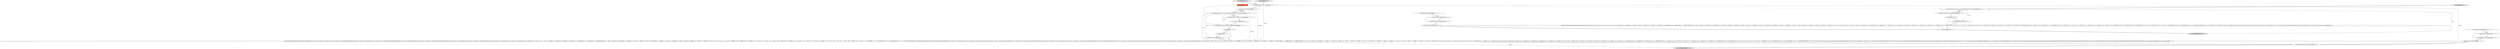digraph {
10 [style = filled, label = "RecognitionException re@@@178@@@['1', '1', '0']", fillcolor = white, shape = diamond image = "AAA0AAABBB1BBB"];
15 [style = filled, label = "{unrollRecursionContexts(_parentctx)}@@@183@@@['1', '1', '0']", fillcolor = white, shape = ellipse image = "AAA0AAABBB1BBB"];
21 [style = filled, label = "enterOuterAlt(_localctx,1)@@@7@@@['0', '0', '1']", fillcolor = white, shape = ellipse image = "AAA0AAABBB3BBB"];
26 [style = filled, label = "return _localctx@@@57@@@['0', '0', '1']", fillcolor = lightgray, shape = ellipse image = "AAA0AAABBB3BBB"];
3 [style = filled, label = "int _startState = 68@@@7@@@['1', '1', '0']", fillcolor = white, shape = ellipse image = "AAA0AAABBB1BBB"];
28 [style = filled, label = "functionTemplate['0', '0', '1']", fillcolor = lightgray, shape = diamond image = "AAA0AAABBB3BBB"];
7 [style = filled, label = "ParserRuleContext _parentctx = _ctx@@@3@@@['1', '1', '0']", fillcolor = white, shape = ellipse image = "AAA0AAABBB1BBB"];
22 [style = filled, label = "RecognitionException re@@@49@@@['0', '0', '1']", fillcolor = white, shape = diamond image = "AAA0AAABBB3BBB"];
19 [style = filled, label = "int _la@@@5@@@['0', '0', '1']", fillcolor = white, shape = ellipse image = "AAA0AAABBB3BBB"];
14 [style = filled, label = "PrimaryExpressionContext _prevctx = _localctx@@@6@@@['1', '1', '0']", fillcolor = white, shape = ellipse image = "AAA0AAABBB1BBB"];
18 [style = filled, label = "primaryExpression['0', '1', '0']", fillcolor = lightgray, shape = diamond image = "AAA0AAABBB2BBB"];
5 [style = filled, label = "PrimaryExpressionContext _localctx = new PrimaryExpressionContext(_ctx,_parentState)@@@5@@@['1', '1', '0']", fillcolor = white, shape = ellipse image = "AAA0AAABBB1BBB"];
6 [style = filled, label = "_localctx.exception = re@@@179@@@['1', '1', '0']", fillcolor = white, shape = ellipse image = "AAA0AAABBB1BBB"];
17 [style = filled, label = "_errHandler.recover(this,re)@@@181@@@['1', '1', '0']", fillcolor = white, shape = ellipse image = "AAA0AAABBB1BBB"];
13 [style = filled, label = "return _localctx@@@186@@@['1', '1', '0']", fillcolor = lightgray, shape = ellipse image = "AAA0AAABBB1BBB"];
2 [style = filled, label = "int _p@@@2@@@['1', '1', '0']", fillcolor = tomato, shape = box image = "AAA0AAABBB1BBB"];
12 [style = filled, label = "enterOuterAlt(_localctx,1)@@@12@@@['1', '1', '0']", fillcolor = white, shape = ellipse image = "AAA0AAABBB1BBB"];
23 [style = filled, label = "_errHandler.recover(this,re)@@@52@@@['0', '0', '1']", fillcolor = white, shape = ellipse image = "AAA0AAABBB3BBB"];
29 [style = filled, label = "enterRule(_localctx,84,RULE_functionTemplate)@@@4@@@['0', '0', '1']", fillcolor = white, shape = ellipse image = "AAA0AAABBB3BBB"];
11 [style = filled, label = "int _parentState = getState()@@@4@@@['1', '1', '0']", fillcolor = white, shape = ellipse image = "AAA0AAABBB1BBB"];
30 [style = filled, label = "_localctx.exception = re@@@50@@@['0', '0', '1']", fillcolor = white, shape = ellipse image = "AAA0AAABBB3BBB"];
16 [style = filled, label = "int _alt@@@11@@@['1', '1', '0']", fillcolor = white, shape = ellipse image = "AAA0AAABBB1BBB"];
27 [style = filled, label = "FunctionTemplateContext _localctx = new FunctionTemplateContext(_ctx,getState())@@@3@@@['0', '0', '1']", fillcolor = white, shape = ellipse image = "AAA0AAABBB3BBB"];
9 [style = filled, label = "{setState(660)_errHandler.sync(this)switch (getInterpreter().adaptivePredict(_input,90,_ctx)) {case 1:{_localctx = new CastContext(_localctx)_ctx = _localctx_prevctx = _localctxsetState(625)castExpression()}breakcase 2:{_localctx = new ExtractContext(_localctx)_ctx = _localctx_prevctx = _localctxsetState(626)extractExpression()}breakcase 3:{_localctx = new CurrentDateTimeFunctionContext(_localctx)_ctx = _localctx_prevctx = _localctxsetState(627)builtinDateTimeFunction()}breakcase 4:{_localctx = new ConstantDefaultContext(_localctx)_ctx = _localctx_prevctx = _localctxsetState(628)constant()}breakcase 5:{_localctx = new StarContext(_localctx)_ctx = _localctx_prevctx = _localctxsetState(632)_la = _input.LA(1)if ((((_la) & ~0x3f) == 0 && ((1L << _la) & ((1L << ANALYZE) | (1L << ANALYZED) | (1L << CATALOGS) | (1L << COLUMNS) | (1L << CURRENT_DATE) | (1L << CURRENT_TIME) | (1L << CURRENT_TIMESTAMP) | (1L << DAY) | (1L << DEBUG) | (1L << EXECUTABLE) | (1L << EXPLAIN) | (1L << FIRST) | (1L << FORMAT) | (1L << FULL) | (1L << FUNCTIONS) | (1L << GRAPHVIZ) | (1L << HOUR) | (1L << INTERVAL) | (1L << LAST) | (1L << LIMIT) | (1L << MAPPED) | (1L << MINUTE) | (1L << MONTH))) != 0) || ((((_la - 70)) & ~0x3f) == 0 && ((1L << (_la - 70)) & ((1L << (OPTIMIZED - 70)) | (1L << (PARSED - 70)) | (1L << (PHYSICAL - 70)) | (1L << (PIVOT - 70)) | (1L << (PLAN - 70)) | (1L << (RLIKE - 70)) | (1L << (QUERY - 70)) | (1L << (SCHEMAS - 70)) | (1L << (SECOND - 70)) | (1L << (SHOW - 70)) | (1L << (SYS - 70)) | (1L << (TABLES - 70)) | (1L << (TEXT - 70)) | (1L << (TYPE - 70)) | (1L << (TYPES - 70)) | (1L << (VERIFY - 70)) | (1L << (YEAR - 70)) | (1L << (IDENTIFIER - 70)) | (1L << (DIGIT_IDENTIFIER - 70)) | (1L << (QUOTED_IDENTIFIER - 70)))) != 0) || _la == BACKQUOTED_IDENTIFIER) {{setState(629)qualifiedName()setState(630)match(DOT)}}setState(634)match(ASTERISK)}breakcase 6:{_localctx = new FunctionContext(_localctx)_ctx = _localctx_prevctx = _localctxsetState(635)functionExpression()}breakcase 7:{_localctx = new SubqueryExpressionContext(_localctx)_ctx = _localctx_prevctx = _localctxsetState(636)match(T__0)setState(637)query()setState(638)match(T__1)}breakcase 8:{_localctx = new DereferenceContext(_localctx)_ctx = _localctx_prevctx = _localctxsetState(640)qualifiedName()}breakcase 9:{_localctx = new ParenthesizedExpressionContext(_localctx)_ctx = _localctx_prevctx = _localctxsetState(641)match(T__0)setState(642)expression()setState(643)match(T__1)}breakcase 10:{_localctx = new CaseContext(_localctx)_ctx = _localctx_prevctx = _localctxsetState(645)match(CASE)setState(647)_la = _input.LA(1)if ((((_la) & ~0x3f) == 0 && ((1L << _la) & ((1L << T__0) | (1L << ANALYZE) | (1L << ANALYZED) | (1L << CASE) | (1L << CAST) | (1L << CATALOGS) | (1L << COLUMNS) | (1L << CONVERT) | (1L << CURRENT_DATE) | (1L << CURRENT_TIME) | (1L << CURRENT_TIMESTAMP) | (1L << DAY) | (1L << DEBUG) | (1L << EXECUTABLE) | (1L << EXISTS) | (1L << EXPLAIN) | (1L << EXTRACT) | (1L << FALSE) | (1L << FIRST) | (1L << FORMAT) | (1L << FULL) | (1L << FUNCTIONS) | (1L << GRAPHVIZ) | (1L << HOUR) | (1L << INTERVAL) | (1L << LAST) | (1L << LEFT) | (1L << LIMIT) | (1L << MAPPED) | (1L << MATCH) | (1L << MINUTE) | (1L << MONTH))) != 0) || ((((_la - 66)) & ~0x3f) == 0 && ((1L << (_la - 66)) & ((1L << (NOT - 66)) | (1L << (NULL - 66)) | (1L << (OPTIMIZED - 66)) | (1L << (PARSED - 66)) | (1L << (PHYSICAL - 66)) | (1L << (PIVOT - 66)) | (1L << (PLAN - 66)) | (1L << (RIGHT - 66)) | (1L << (RLIKE - 66)) | (1L << (QUERY - 66)) | (1L << (SCHEMAS - 66)) | (1L << (SECOND - 66)) | (1L << (SHOW - 66)) | (1L << (SYS - 66)) | (1L << (TABLES - 66)) | (1L << (TEXT - 66)) | (1L << (TRUE - 66)) | (1L << (TYPE - 66)) | (1L << (TYPES - 66)) | (1L << (VERIFY - 66)) | (1L << (YEAR - 66)) | (1L << (FUNCTION_ESC - 66)) | (1L << (DATE_ESC - 66)) | (1L << (TIME_ESC - 66)) | (1L << (TIMESTAMP_ESC - 66)) | (1L << (GUID_ESC - 66)) | (1L << (PLUS - 66)) | (1L << (MINUS - 66)) | (1L << (ASTERISK - 66)) | (1L << (PARAM - 66)) | (1L << (STRING - 66)) | (1L << (INTEGER_VALUE - 66)) | (1L << (DECIMAL_VALUE - 66)))) != 0) || ((((_la - 130)) & ~0x3f) == 0 && ((1L << (_la - 130)) & ((1L << (IDENTIFIER - 130)) | (1L << (DIGIT_IDENTIFIER - 130)) | (1L << (QUOTED_IDENTIFIER - 130)) | (1L << (BACKQUOTED_IDENTIFIER - 130)))) != 0)) {{setState(646)((CaseContext)_localctx).operand = booleanExpression(0)}}setState(650)_errHandler.sync(this)_la = _input.LA(1)setState(656)_la = _input.LA(1)if (_la == ELSE) {{setState(654)match(ELSE)setState(655)((CaseContext)_localctx).elseClause = booleanExpression(0)}}setState(658)match(END)}break_ctx.stop = _input.LT(-1)setState(667)_errHandler.sync(this)_alt = getInterpreter().adaptivePredict(_input,91,_ctx)while (_alt != 2 && _alt != org.antlr.v4.runtime.atn.ATN.INVALID_ALT_NUMBER) {if (_alt == 1) {if (_parseListeners != null) triggerExitRuleEvent()_prevctx = _localctx{{_localctx = new CastOperatorExpressionContext(new PrimaryExpressionContext(_parentctx,_parentState))pushNewRecursionContext(_localctx,_startState,RULE_primaryExpression)setState(662)if (!(precpred(_ctx,10))) throw new FailedPredicateException(this,\"precpred(_ctx, 10)\")setState(663)match(CAST_OP)setState(664)dataType()}}}setState(669)_errHandler.sync(this)_alt = getInterpreter().adaptivePredict(_input,91,_ctx)}}@@@13@@@['1', '1', '0']", fillcolor = white, shape = ellipse image = "AAA0AAABBB1BBB"];
1 [style = filled, label = "_errHandler.reportError(this,re)@@@180@@@['1', '1', '0']", fillcolor = white, shape = ellipse image = "AAA0AAABBB1BBB"];
25 [style = filled, label = "{exitRule()}@@@54@@@['0', '0', '1']", fillcolor = white, shape = ellipse image = "AAA0AAABBB3BBB"];
4 [style = filled, label = "primaryExpression['1', '0', '0']", fillcolor = lightgray, shape = diamond image = "AAA0AAABBB1BBB"];
0 [style = filled, label = "enterRecursionRule(_localctx,68,RULE_primaryExpression,_p)@@@8@@@['1', '1', '0']", fillcolor = white, shape = ellipse image = "AAA0AAABBB1BBB"];
24 [style = filled, label = "{setState(722)functionName()setState(723)match(T__0)setState(735)_la = _input.LA(1)if ((((_la) & ~0x3f) == 0 && ((1L << _la) & ((1L << T__0) | (1L << ALL) | (1L << ANALYZE) | (1L << ANALYZED) | (1L << CASE) | (1L << CAST) | (1L << CATALOGS) | (1L << COLUMNS) | (1L << CONVERT) | (1L << CURRENT_DATE) | (1L << CURRENT_TIME) | (1L << CURRENT_TIMESTAMP) | (1L << DAY) | (1L << DEBUG) | (1L << DISTINCT) | (1L << EXECUTABLE) | (1L << EXISTS) | (1L << EXPLAIN) | (1L << EXTRACT) | (1L << FALSE) | (1L << FIRST) | (1L << FORMAT) | (1L << FULL) | (1L << FUNCTIONS) | (1L << GRAPHVIZ) | (1L << HOUR) | (1L << INTERVAL) | (1L << LAST) | (1L << LEFT) | (1L << LIMIT) | (1L << MAPPED) | (1L << MATCH) | (1L << MINUTE) | (1L << MONTH))) != 0) || ((((_la - 66)) & ~0x3f) == 0 && ((1L << (_la - 66)) & ((1L << (NOT - 66)) | (1L << (NULL - 66)) | (1L << (OPTIMIZED - 66)) | (1L << (PARSED - 66)) | (1L << (PHYSICAL - 66)) | (1L << (PIVOT - 66)) | (1L << (PLAN - 66)) | (1L << (RIGHT - 66)) | (1L << (RLIKE - 66)) | (1L << (QUERY - 66)) | (1L << (SCHEMAS - 66)) | (1L << (SECOND - 66)) | (1L << (SHOW - 66)) | (1L << (SYS - 66)) | (1L << (TABLES - 66)) | (1L << (TEXT - 66)) | (1L << (TRUE - 66)) | (1L << (TYPE - 66)) | (1L << (TYPES - 66)) | (1L << (VERIFY - 66)) | (1L << (YEAR - 66)) | (1L << (FUNCTION_ESC - 66)) | (1L << (DATE_ESC - 66)) | (1L << (TIME_ESC - 66)) | (1L << (TIMESTAMP_ESC - 66)) | (1L << (GUID_ESC - 66)) | (1L << (PLUS - 66)) | (1L << (MINUS - 66)) | (1L << (ASTERISK - 66)) | (1L << (PARAM - 66)) | (1L << (STRING - 66)) | (1L << (INTEGER_VALUE - 66)) | (1L << (DECIMAL_VALUE - 66)) | (1L << (IDENTIFIER - 66)))) != 0) || ((((_la - 130)) & ~0x3f) == 0 && ((1L << (_la - 130)) & ((1L << (DIGIT_IDENTIFIER - 130)) | (1L << (QUOTED_IDENTIFIER - 130)) | (1L << (BACKQUOTED_IDENTIFIER - 130)))) != 0)) {{setState(725)_la = _input.LA(1)if (_la == ALL || _la == DISTINCT) {{setState(724)setQuantifier()}}setState(727)expression()setState(732)_errHandler.sync(this)_la = _input.LA(1)while (_la == T__2) {{{setState(728)match(T__2)setState(729)expression()}}setState(734)_errHandler.sync(this)_la = _input.LA(1)}}}setState(737)match(T__1)}@@@8@@@['0', '0', '1']", fillcolor = white, shape = ellipse image = "AAA0AAABBB3BBB"];
8 [style = filled, label = "int _la@@@9@@@['1', '1', '0']", fillcolor = white, shape = ellipse image = "AAA0AAABBB1BBB"];
20 [style = filled, label = "_errHandler.reportError(this,re)@@@51@@@['0', '0', '1']", fillcolor = white, shape = ellipse image = "AAA0AAABBB3BBB"];
8->16 [style = bold, label=""];
11->5 [style = solid, label="_parentState"];
27->21 [style = solid, label="_localctx"];
5->14 [style = bold, label=""];
20->23 [style = bold, label=""];
16->9 [style = solid, label="_alt"];
27->26 [style = solid, label="_localctx"];
22->30 [style = bold, label=""];
23->25 [style = bold, label=""];
29->19 [style = bold, label=""];
4->7 [style = bold, label=""];
10->1 [style = dotted, label="true"];
14->3 [style = bold, label=""];
22->23 [style = dotted, label="true"];
10->6 [style = bold, label=""];
9->13 [style = solid, label="_localctx"];
27->29 [style = solid, label="_localctx"];
5->9 [style = solid, label="_localctx"];
22->30 [style = dotted, label="true"];
25->26 [style = bold, label=""];
22->20 [style = dotted, label="true"];
19->24 [style = solid, label="_la"];
9->15 [style = bold, label=""];
0->8 [style = bold, label=""];
21->24 [style = bold, label=""];
2->0 [style = solid, label="_p"];
3->9 [style = solid, label="_startState"];
7->11 [style = bold, label=""];
5->12 [style = solid, label="_localctx"];
27->29 [style = bold, label=""];
12->9 [style = bold, label=""];
16->12 [style = bold, label=""];
19->21 [style = bold, label=""];
7->15 [style = solid, label="_parentctx"];
30->20 [style = bold, label=""];
5->0 [style = solid, label="_localctx"];
28->27 [style = bold, label=""];
7->9 [style = solid, label="_parentctx"];
17->15 [style = bold, label=""];
3->0 [style = bold, label=""];
1->17 [style = bold, label=""];
15->13 [style = bold, label=""];
10->6 [style = dotted, label="true"];
18->2 [style = dotted, label="true"];
24->25 [style = bold, label=""];
10->17 [style = dotted, label="true"];
7->27 [style = dashed, label="0"];
5->14 [style = solid, label="_localctx"];
11->9 [style = solid, label="_parentState"];
6->1 [style = bold, label=""];
8->9 [style = solid, label="_la"];
11->5 [style = bold, label=""];
4->2 [style = dotted, label="true"];
18->7 [style = bold, label=""];
}
